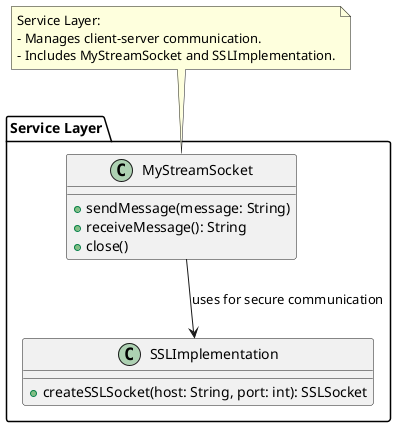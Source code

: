 @startuml Service_Layer
package "Service Layer" {
    class MyStreamSocket {
        +sendMessage(message: String)
        +receiveMessage(): String
        +close()
    }
    class SSLImplementation {
        +createSSLSocket(host: String, port: int): SSLSocket
    }
}

note top of MyStreamSocket
  Service Layer:
  - Manages client-server communication.
  - Includes MyStreamSocket and SSLImplementation.
end note

' Relationships within the Service Layer
MyStreamSocket --> SSLImplementation : uses for secure communication
@enduml